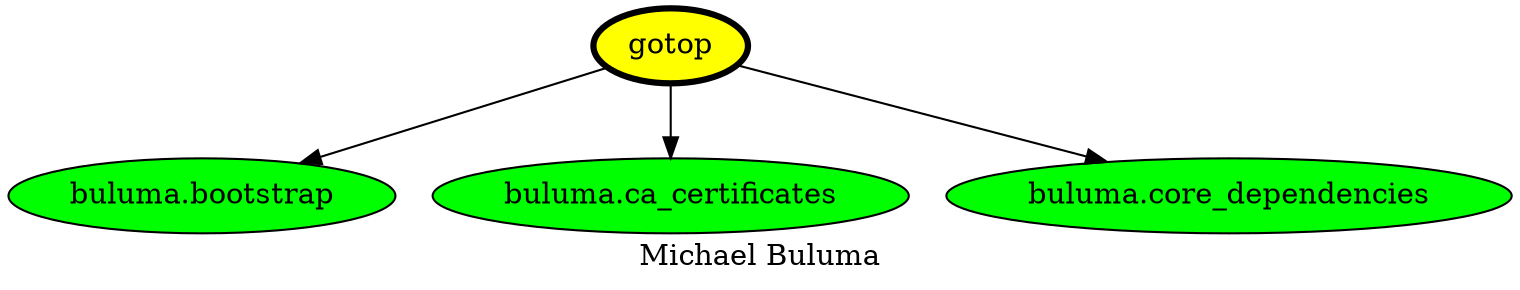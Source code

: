 digraph PhiloDilemma {
  label = "Michael Buluma" ;
  overlap=false
  {
    "gotop" [fillcolor=yellow style=filled penwidth=3]
    "buluma.bootstrap" [fillcolor=green style=filled]
    "buluma.ca_certificates" [fillcolor=green style=filled]
    "buluma.core_dependencies" [fillcolor=green style=filled]
  }
  "gotop" -> "buluma.bootstrap"
  "gotop" -> "buluma.ca_certificates"
  "gotop" -> "buluma.core_dependencies"
}
